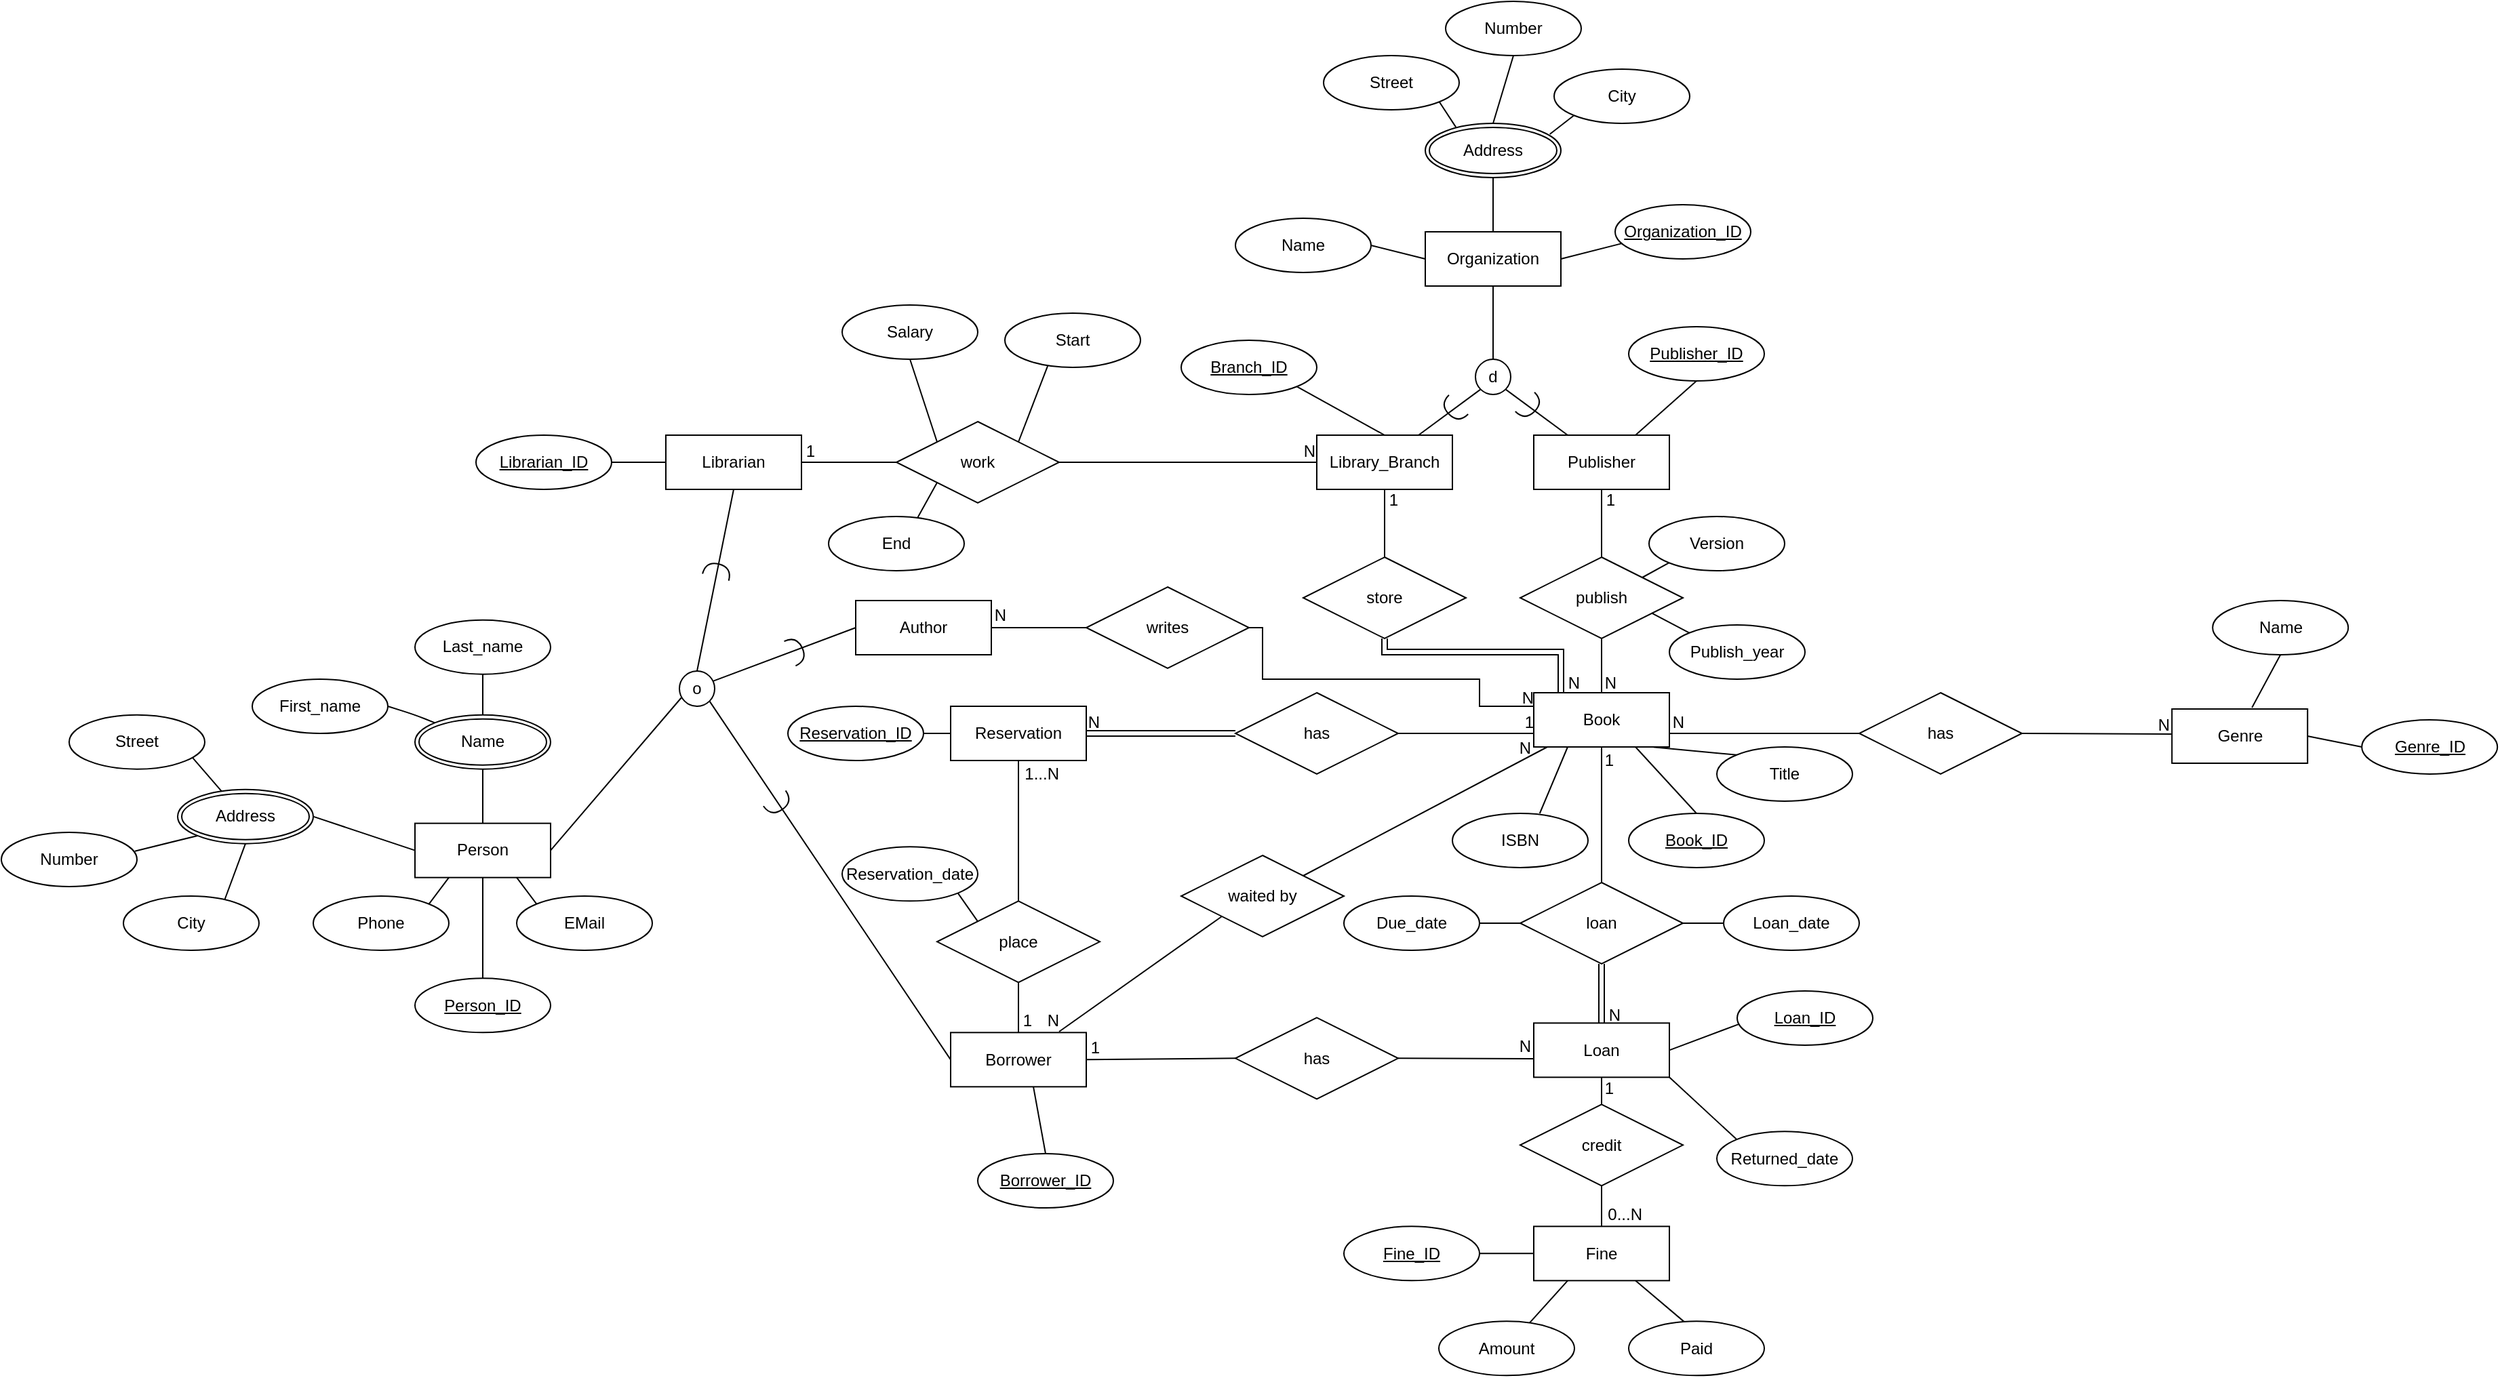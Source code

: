 <mxfile version="20.5.3" type="embed"><diagram id="R2lEEEUBdFMjLlhIrx00" name="Page-1"><mxGraphModel dx="1923" dy="1247" grid="1" gridSize="10" guides="1" tooltips="1" connect="1" arrows="1" fold="1" page="1" pageScale="1" pageWidth="850" pageHeight="1100" math="0" shadow="0" extFonts="Permanent Marker^https://fonts.googleapis.com/css?family=Permanent+Marker"><root><mxCell id="0"/><mxCell id="1" parent="0"/><mxCell id="bSjY6kH0Yjt8PTvNk5gp-2" value="Genre" style="whiteSpace=wrap;html=1;align=center;" parent="1" vertex="1"><mxGeometry x="710.6" y="402.0" width="100" height="40" as="geometry"/></mxCell><mxCell id="bSjY6kH0Yjt8PTvNk5gp-5" value="Librarian" style="whiteSpace=wrap;html=1;align=center;" parent="1" vertex="1"><mxGeometry x="-400" y="200" width="100" height="40" as="geometry"/></mxCell><mxCell id="76" style="edgeStyle=none;html=1;exitX=0.75;exitY=1;exitDx=0;exitDy=0;entryX=0.5;entryY=0;entryDx=0;entryDy=0;endArrow=none;endFill=0;" parent="1" source="bSjY6kH0Yjt8PTvNk5gp-6" target="bSjY6kH0Yjt8PTvNk5gp-175" edge="1"><mxGeometry relative="1" as="geometry"/></mxCell><mxCell id="bSjY6kH0Yjt8PTvNk5gp-6" value="Book" style="whiteSpace=wrap;html=1;align=center;" parent="1" vertex="1"><mxGeometry x="240" y="390" width="100" height="40" as="geometry"/></mxCell><mxCell id="bSjY6kH0Yjt8PTvNk5gp-7" value="Borrower" style="whiteSpace=wrap;html=1;align=center;" parent="1" vertex="1"><mxGeometry x="-190" y="640.67" width="100" height="40" as="geometry"/></mxCell><mxCell id="bSjY6kH0Yjt8PTvNk5gp-8" value="Library_Branch" style="whiteSpace=wrap;html=1;align=center;" parent="1" vertex="1"><mxGeometry x="80" y="200" width="100" height="40" as="geometry"/></mxCell><mxCell id="bSjY6kH0Yjt8PTvNk5gp-9" value="Loan" style="whiteSpace=wrap;html=1;align=center;" parent="1" vertex="1"><mxGeometry x="240" y="633.67" width="100" height="40" as="geometry"/></mxCell><mxCell id="bSjY6kH0Yjt8PTvNk5gp-10" value="Reservation" style="whiteSpace=wrap;html=1;align=center;" parent="1" vertex="1"><mxGeometry x="-190" y="400" width="100" height="40" as="geometry"/></mxCell><mxCell id="bSjY6kH0Yjt8PTvNk5gp-21" value="" style="edgeStyle=orthogonalEdgeStyle;rounded=0;orthogonalLoop=1;jettySize=auto;html=1;endArrow=none;endFill=0;" parent="1" source="bSjY6kH0Yjt8PTvNk5gp-11" target="bSjY6kH0Yjt8PTvNk5gp-20" edge="1"><mxGeometry relative="1" as="geometry"/></mxCell><mxCell id="bSjY6kH0Yjt8PTvNk5gp-22" style="rounded=0;orthogonalLoop=1;jettySize=auto;html=1;exitX=0.25;exitY=1;exitDx=0;exitDy=0;endArrow=none;endFill=0;" parent="1" source="bSjY6kH0Yjt8PTvNk5gp-11" target="bSjY6kH0Yjt8PTvNk5gp-18" edge="1"><mxGeometry relative="1" as="geometry"/></mxCell><mxCell id="bSjY6kH0Yjt8PTvNk5gp-23" style="edgeStyle=none;rounded=0;orthogonalLoop=1;jettySize=auto;html=1;exitX=0.75;exitY=1;exitDx=0;exitDy=0;entryX=0.411;entryY=0.013;entryDx=0;entryDy=0;entryPerimeter=0;endArrow=none;endFill=0;" parent="1" source="bSjY6kH0Yjt8PTvNk5gp-11" target="bSjY6kH0Yjt8PTvNk5gp-19" edge="1"><mxGeometry relative="1" as="geometry"/></mxCell><mxCell id="bSjY6kH0Yjt8PTvNk5gp-11" value="Fine" style="whiteSpace=wrap;html=1;align=center;" parent="1" vertex="1"><mxGeometry x="240" y="783.67" width="100" height="40" as="geometry"/></mxCell><mxCell id="bSjY6kH0Yjt8PTvNk5gp-13" value="" style="endArrow=none;html=1;rounded=0;exitX=0.5;exitY=1;exitDx=0;exitDy=0;entryX=0.5;entryY=0;entryDx=0;entryDy=0;" parent="1" source="bSjY6kH0Yjt8PTvNk5gp-9" target="bSjY6kH0Yjt8PTvNk5gp-11" edge="1"><mxGeometry relative="1" as="geometry"><mxPoint x="340" y="693.67" as="sourcePoint"/><mxPoint x="500" y="693.67" as="targetPoint"/></mxGeometry></mxCell><mxCell id="bSjY6kH0Yjt8PTvNk5gp-15" value="0...N" style="resizable=0;html=1;align=right;verticalAlign=bottom;" parent="bSjY6kH0Yjt8PTvNk5gp-13" connectable="0" vertex="1"><mxGeometry x="1" relative="1" as="geometry"><mxPoint x="30" as="offset"/></mxGeometry></mxCell><mxCell id="bSjY6kH0Yjt8PTvNk5gp-16" value="credit" style="shape=rhombus;perimeter=rhombusPerimeter;whiteSpace=wrap;html=1;align=center;" parent="1" vertex="1"><mxGeometry x="230" y="693.67" width="120" height="60" as="geometry"/></mxCell><mxCell id="bSjY6kH0Yjt8PTvNk5gp-18" value="Amount" style="ellipse;whiteSpace=wrap;html=1;align=center;" parent="1" vertex="1"><mxGeometry x="170" y="853.67" width="100" height="40" as="geometry"/></mxCell><mxCell id="bSjY6kH0Yjt8PTvNk5gp-19" value="Paid" style="ellipse;whiteSpace=wrap;html=1;align=center;" parent="1" vertex="1"><mxGeometry x="310" y="853.67" width="100" height="40" as="geometry"/></mxCell><mxCell id="bSjY6kH0Yjt8PTvNk5gp-20" value="Fine_ID" style="ellipse;whiteSpace=wrap;html=1;align=center;fontStyle=4" parent="1" vertex="1"><mxGeometry x="100" y="783.67" width="100" height="40" as="geometry"/></mxCell><mxCell id="bSjY6kH0Yjt8PTvNk5gp-36" value="1" style="resizable=0;html=1;align=right;verticalAlign=bottom;" parent="1" connectable="0" vertex="1"><mxGeometry x="299.999" y="690.674" as="geometry"/></mxCell><mxCell id="bSjY6kH0Yjt8PTvNk5gp-37" value="1" style="resizable=0;html=1;align=right;verticalAlign=bottom;" parent="1" connectable="0" vertex="1"><mxGeometry x="299.999" y="448.004" as="geometry"/></mxCell><mxCell id="bSjY6kH0Yjt8PTvNk5gp-54" style="edgeStyle=none;rounded=0;orthogonalLoop=1;jettySize=auto;html=1;exitX=0.017;exitY=0.608;exitDx=0;exitDy=0;entryX=1;entryY=0.5;entryDx=0;entryDy=0;endArrow=none;endFill=0;exitPerimeter=0;" parent="1" source="bSjY6kH0Yjt8PTvNk5gp-38" target="bSjY6kH0Yjt8PTvNk5gp-9" edge="1"><mxGeometry relative="1" as="geometry"/></mxCell><mxCell id="bSjY6kH0Yjt8PTvNk5gp-38" value="Loan_ID" style="ellipse;whiteSpace=wrap;html=1;align=center;fontStyle=4" parent="1" vertex="1"><mxGeometry x="390" y="610" width="100" height="40" as="geometry"/></mxCell><mxCell id="11" value="" style="edgeStyle=none;html=1;endArrow=none;endFill=0;" parent="1" source="bSjY6kH0Yjt8PTvNk5gp-43" target="Q7LSnnGv4zC_KHV4gUv7-25" edge="1"><mxGeometry relative="1" as="geometry"/></mxCell><mxCell id="bSjY6kH0Yjt8PTvNk5gp-43" value="Loan_date" style="ellipse;whiteSpace=wrap;html=1;align=center;" parent="1" vertex="1"><mxGeometry x="380" y="540" width="100" height="40" as="geometry"/></mxCell><mxCell id="10" value="" style="edgeStyle=none;html=1;endArrow=none;endFill=0;" parent="1" source="bSjY6kH0Yjt8PTvNk5gp-44" target="Q7LSnnGv4zC_KHV4gUv7-25" edge="1"><mxGeometry relative="1" as="geometry"/></mxCell><mxCell id="bSjY6kH0Yjt8PTvNk5gp-44" value="Due_date" style="ellipse;whiteSpace=wrap;html=1;align=center;" parent="1" vertex="1"><mxGeometry x="100" y="540" width="100" height="40" as="geometry"/></mxCell><mxCell id="bSjY6kH0Yjt8PTvNk5gp-48" style="edgeStyle=none;rounded=0;orthogonalLoop=1;jettySize=auto;html=1;exitX=0;exitY=0;exitDx=0;exitDy=0;entryX=1;entryY=1;entryDx=0;entryDy=0;endArrow=none;endFill=0;" parent="1" source="bSjY6kH0Yjt8PTvNk5gp-47" target="bSjY6kH0Yjt8PTvNk5gp-9" edge="1"><mxGeometry relative="1" as="geometry"/></mxCell><mxCell id="bSjY6kH0Yjt8PTvNk5gp-47" value="Returned_date" style="ellipse;whiteSpace=wrap;html=1;align=center;" parent="1" vertex="1"><mxGeometry x="375" y="713.67" width="100" height="40" as="geometry"/></mxCell><mxCell id="bSjY6kH0Yjt8PTvNk5gp-53" value="has" style="shape=rhombus;perimeter=rhombusPerimeter;whiteSpace=wrap;html=1;align=center;" parent="1" vertex="1"><mxGeometry x="20" y="629.67" width="120" height="60" as="geometry"/></mxCell><mxCell id="bSjY6kH0Yjt8PTvNk5gp-59" style="edgeStyle=none;rounded=0;orthogonalLoop=1;jettySize=auto;html=1;exitX=0.5;exitY=0;exitDx=0;exitDy=0;entryX=0.61;entryY=0.998;entryDx=0;entryDy=0;endArrow=none;endFill=0;entryPerimeter=0;" parent="1" source="bSjY6kH0Yjt8PTvNk5gp-58" target="bSjY6kH0Yjt8PTvNk5gp-7" edge="1"><mxGeometry relative="1" as="geometry"/></mxCell><mxCell id="bSjY6kH0Yjt8PTvNk5gp-58" value="Borrower_ID" style="ellipse;whiteSpace=wrap;html=1;align=center;fontStyle=4" parent="1" vertex="1"><mxGeometry x="-170" y="730" width="100" height="40" as="geometry"/></mxCell><mxCell id="bSjY6kH0Yjt8PTvNk5gp-86" style="edgeStyle=none;rounded=0;orthogonalLoop=1;jettySize=auto;html=1;exitX=0;exitY=0.5;exitDx=0;exitDy=0;entryX=1;entryY=0.5;entryDx=0;entryDy=0;endArrow=none;endFill=0;" parent="1" source="bSjY6kH0Yjt8PTvNk5gp-83" target="bSjY6kH0Yjt8PTvNk5gp-2" edge="1"><mxGeometry relative="1" as="geometry"/></mxCell><mxCell id="bSjY6kH0Yjt8PTvNk5gp-83" value="Genre_ID" style="ellipse;whiteSpace=wrap;html=1;align=center;fontStyle=4" parent="1" vertex="1"><mxGeometry x="850.6" y="410.0" width="100" height="40" as="geometry"/></mxCell><mxCell id="bSjY6kH0Yjt8PTvNk5gp-85" style="rounded=0;orthogonalLoop=1;jettySize=auto;html=1;exitX=0.5;exitY=1;exitDx=0;exitDy=0;entryX=0.59;entryY=-0.025;entryDx=0;entryDy=0;endArrow=none;endFill=0;entryPerimeter=0;" parent="1" source="bSjY6kH0Yjt8PTvNk5gp-84" target="bSjY6kH0Yjt8PTvNk5gp-2" edge="1"><mxGeometry relative="1" as="geometry"/></mxCell><mxCell id="bSjY6kH0Yjt8PTvNk5gp-84" value="Name" style="ellipse;whiteSpace=wrap;html=1;align=center;" parent="1" vertex="1"><mxGeometry x="740.6" y="322.0" width="100" height="40" as="geometry"/></mxCell><mxCell id="bSjY6kH0Yjt8PTvNk5gp-101" value="has" style="shape=rhombus;perimeter=rhombusPerimeter;whiteSpace=wrap;html=1;align=center;" parent="1" vertex="1"><mxGeometry x="20" y="390" width="120" height="60" as="geometry"/></mxCell><mxCell id="bSjY6kH0Yjt8PTvNk5gp-107" value="" style="endArrow=none;html=1;rounded=0;exitX=1;exitY=0.5;exitDx=0;exitDy=0;entryX=0;entryY=0.75;entryDx=0;entryDy=0;" parent="1" source="bSjY6kH0Yjt8PTvNk5gp-101" target="bSjY6kH0Yjt8PTvNk5gp-6" edge="1"><mxGeometry relative="1" as="geometry"><mxPoint x="150" y="430" as="sourcePoint"/><mxPoint x="310" y="430" as="targetPoint"/></mxGeometry></mxCell><mxCell id="bSjY6kH0Yjt8PTvNk5gp-108" value="1" style="resizable=0;html=1;align=right;verticalAlign=bottom;" parent="bSjY6kH0Yjt8PTvNk5gp-107" connectable="0" vertex="1"><mxGeometry x="1" relative="1" as="geometry"/></mxCell><mxCell id="bSjY6kH0Yjt8PTvNk5gp-110" value="place" style="shape=rhombus;perimeter=rhombusPerimeter;whiteSpace=wrap;html=1;align=center;" parent="1" vertex="1"><mxGeometry x="-200" y="543.67" width="120" height="60" as="geometry"/></mxCell><mxCell id="bSjY6kH0Yjt8PTvNk5gp-112" value="" style="endArrow=none;html=1;rounded=0;exitX=0.5;exitY=1;exitDx=0;exitDy=0;entryX=0.5;entryY=0;entryDx=0;entryDy=0;" parent="1" source="bSjY6kH0Yjt8PTvNk5gp-110" target="bSjY6kH0Yjt8PTvNk5gp-7" edge="1"><mxGeometry relative="1" as="geometry"><mxPoint x="-50" y="593.67" as="sourcePoint"/><mxPoint x="110" y="593.67" as="targetPoint"/></mxGeometry></mxCell><mxCell id="bSjY6kH0Yjt8PTvNk5gp-113" value="1" style="resizable=0;html=1;align=right;verticalAlign=bottom;" parent="bSjY6kH0Yjt8PTvNk5gp-112" connectable="0" vertex="1"><mxGeometry x="1" relative="1" as="geometry"><mxPoint x="10" as="offset"/></mxGeometry></mxCell><mxCell id="bSjY6kH0Yjt8PTvNk5gp-114" value="" style="endArrow=none;html=1;rounded=0;entryX=0.5;entryY=1;entryDx=0;entryDy=0;exitX=0.5;exitY=0;exitDx=0;exitDy=0;" parent="1" source="bSjY6kH0Yjt8PTvNk5gp-110" target="bSjY6kH0Yjt8PTvNk5gp-10" edge="1"><mxGeometry relative="1" as="geometry"><mxPoint x="-290" y="460" as="sourcePoint"/><mxPoint x="-130" y="460" as="targetPoint"/></mxGeometry></mxCell><mxCell id="bSjY6kH0Yjt8PTvNk5gp-115" value="1...N" style="resizable=0;html=1;align=right;verticalAlign=bottom;" parent="bSjY6kH0Yjt8PTvNk5gp-114" connectable="0" vertex="1"><mxGeometry x="1" relative="1" as="geometry"><mxPoint x="30" y="18" as="offset"/></mxGeometry></mxCell><mxCell id="65" style="edgeStyle=none;html=1;exitX=1;exitY=1;exitDx=0;exitDy=0;entryX=0;entryY=0;entryDx=0;entryDy=0;endArrow=none;endFill=0;" parent="1" source="bSjY6kH0Yjt8PTvNk5gp-120" target="bSjY6kH0Yjt8PTvNk5gp-110" edge="1"><mxGeometry relative="1" as="geometry"/></mxCell><mxCell id="bSjY6kH0Yjt8PTvNk5gp-120" value="Reservation_date" style="ellipse;whiteSpace=wrap;html=1;align=center;" parent="1" vertex="1"><mxGeometry x="-270" y="503.67" width="100" height="40" as="geometry"/></mxCell><mxCell id="14" value="" style="edgeStyle=none;html=1;endArrow=none;endFill=0;" parent="1" source="bSjY6kH0Yjt8PTvNk5gp-122" target="bSjY6kH0Yjt8PTvNk5gp-10" edge="1"><mxGeometry relative="1" as="geometry"/></mxCell><mxCell id="bSjY6kH0Yjt8PTvNk5gp-122" value="Reservation_ID" style="ellipse;whiteSpace=wrap;html=1;align=center;fontStyle=4" parent="1" vertex="1"><mxGeometry x="-310" y="400" width="100" height="40" as="geometry"/></mxCell><mxCell id="bSjY6kH0Yjt8PTvNk5gp-127" value="Publisher" style="whiteSpace=wrap;html=1;align=center;" parent="1" vertex="1"><mxGeometry x="240" y="200" width="100" height="40" as="geometry"/></mxCell><mxCell id="bSjY6kH0Yjt8PTvNk5gp-128" value="publish" style="shape=rhombus;perimeter=rhombusPerimeter;whiteSpace=wrap;html=1;align=center;" parent="1" vertex="1"><mxGeometry x="230" y="290" width="120" height="60" as="geometry"/></mxCell><mxCell id="bSjY6kH0Yjt8PTvNk5gp-129" value="" style="endArrow=none;html=1;rounded=0;entryX=0.5;entryY=0;entryDx=0;entryDy=0;exitX=0.5;exitY=1;exitDx=0;exitDy=0;" parent="1" source="bSjY6kH0Yjt8PTvNk5gp-128" target="bSjY6kH0Yjt8PTvNk5gp-6" edge="1"><mxGeometry relative="1" as="geometry"><mxPoint x="180" y="370" as="sourcePoint"/><mxPoint x="340" y="370" as="targetPoint"/></mxGeometry></mxCell><mxCell id="bSjY6kH0Yjt8PTvNk5gp-130" value="N" style="resizable=0;html=1;align=right;verticalAlign=bottom;" parent="bSjY6kH0Yjt8PTvNk5gp-129" connectable="0" vertex="1"><mxGeometry x="1" relative="1" as="geometry"><mxPoint x="11" y="1" as="offset"/></mxGeometry></mxCell><mxCell id="bSjY6kH0Yjt8PTvNk5gp-131" value="" style="endArrow=none;html=1;rounded=0;entryX=0.5;entryY=1;entryDx=0;entryDy=0;exitX=0.5;exitY=0;exitDx=0;exitDy=0;" parent="1" source="bSjY6kH0Yjt8PTvNk5gp-128" target="bSjY6kH0Yjt8PTvNk5gp-127" edge="1"><mxGeometry relative="1" as="geometry"><mxPoint x="300" y="280" as="sourcePoint"/><mxPoint x="290" y="260" as="targetPoint"/></mxGeometry></mxCell><mxCell id="bSjY6kH0Yjt8PTvNk5gp-132" value="1" style="resizable=0;html=1;align=right;verticalAlign=top;" parent="bSjY6kH0Yjt8PTvNk5gp-131" connectable="0" vertex="1"><mxGeometry x="1" relative="1" as="geometry"><mxPoint x="10" y="-6" as="offset"/></mxGeometry></mxCell><mxCell id="bSjY6kH0Yjt8PTvNk5gp-134" style="edgeStyle=none;rounded=0;orthogonalLoop=1;jettySize=auto;html=1;exitX=0.5;exitY=1;exitDx=0;exitDy=0;entryX=0.75;entryY=0;entryDx=0;entryDy=0;endArrow=none;endFill=0;" parent="1" source="bSjY6kH0Yjt8PTvNk5gp-133" target="bSjY6kH0Yjt8PTvNk5gp-127" edge="1"><mxGeometry relative="1" as="geometry"/></mxCell><mxCell id="bSjY6kH0Yjt8PTvNk5gp-133" value="Publisher_ID" style="ellipse;whiteSpace=wrap;html=1;align=center;fontStyle=4" parent="1" vertex="1"><mxGeometry x="310" y="120" width="100" height="40" as="geometry"/></mxCell><mxCell id="bSjY6kH0Yjt8PTvNk5gp-142" value="store" style="shape=rhombus;perimeter=rhombusPerimeter;whiteSpace=wrap;html=1;align=center;" parent="1" vertex="1"><mxGeometry x="70" y="290" width="120" height="60" as="geometry"/></mxCell><mxCell id="bSjY6kH0Yjt8PTvNk5gp-150" style="edgeStyle=none;rounded=0;orthogonalLoop=1;jettySize=auto;html=1;exitX=1;exitY=1;exitDx=0;exitDy=0;entryX=0.5;entryY=0;entryDx=0;entryDy=0;endArrow=none;endFill=0;" parent="1" source="bSjY6kH0Yjt8PTvNk5gp-149" target="bSjY6kH0Yjt8PTvNk5gp-8" edge="1"><mxGeometry relative="1" as="geometry"/></mxCell><mxCell id="bSjY6kH0Yjt8PTvNk5gp-149" value="Branch_ID" style="ellipse;whiteSpace=wrap;html=1;align=center;fontStyle=4" parent="1" vertex="1"><mxGeometry x="-20" y="130" width="100" height="40" as="geometry"/></mxCell><mxCell id="55" style="edgeStyle=none;html=1;exitX=1;exitY=0.5;exitDx=0;exitDy=0;entryX=0;entryY=0.5;entryDx=0;entryDy=0;endArrow=none;endFill=0;" parent="1" source="bSjY6kH0Yjt8PTvNk5gp-151" target="54" edge="1"><mxGeometry relative="1" as="geometry"/></mxCell><mxCell id="bSjY6kH0Yjt8PTvNk5gp-151" value="Name" style="ellipse;whiteSpace=wrap;html=1;align=center;" parent="1" vertex="1"><mxGeometry x="20" y="40" width="100" height="40" as="geometry"/></mxCell><mxCell id="67" style="edgeStyle=none;html=1;exitX=1;exitY=0;exitDx=0;exitDy=0;entryX=0.318;entryY=0.958;entryDx=0;entryDy=0;entryPerimeter=0;endArrow=none;endFill=0;" parent="1" source="bSjY6kH0Yjt8PTvNk5gp-155" target="66" edge="1"><mxGeometry relative="1" as="geometry"/></mxCell><mxCell id="bSjY6kH0Yjt8PTvNk5gp-155" value="work" style="shape=rhombus;perimeter=rhombusPerimeter;whiteSpace=wrap;html=1;align=center;" parent="1" vertex="1"><mxGeometry x="-230" y="190" width="120" height="60" as="geometry"/></mxCell><mxCell id="31" style="edgeStyle=none;html=1;exitX=1;exitY=0.5;exitDx=0;exitDy=0;entryX=0;entryY=0.5;entryDx=0;entryDy=0;endArrow=none;endFill=0;" parent="1" source="bSjY6kH0Yjt8PTvNk5gp-163" target="bSjY6kH0Yjt8PTvNk5gp-5" edge="1"><mxGeometry relative="1" as="geometry"/></mxCell><mxCell id="bSjY6kH0Yjt8PTvNk5gp-163" value="Librarian_ID" style="ellipse;whiteSpace=wrap;html=1;align=center;fontStyle=4" parent="1" vertex="1"><mxGeometry x="-540" y="200" width="100" height="40" as="geometry"/></mxCell><mxCell id="44" style="edgeStyle=none;html=1;exitX=1;exitY=0.5;exitDx=0;exitDy=0;endArrow=none;endFill=0;entryX=0;entryY=0;entryDx=0;entryDy=0;" parent="1" source="bSjY6kH0Yjt8PTvNk5gp-165" target="41" edge="1"><mxGeometry relative="1" as="geometry"><Array as="points"><mxPoint x="-585" y="406.33"/></Array></mxGeometry></mxCell><mxCell id="bSjY6kH0Yjt8PTvNk5gp-165" value="First_name" style="ellipse;whiteSpace=wrap;html=1;align=center;" parent="1" vertex="1"><mxGeometry x="-705" y="380.0" width="100" height="40" as="geometry"/></mxCell><mxCell id="43" style="edgeStyle=none;html=1;exitX=0.5;exitY=1;exitDx=0;exitDy=0;entryX=0.5;entryY=0;entryDx=0;entryDy=0;endArrow=none;endFill=0;" parent="1" source="bSjY6kH0Yjt8PTvNk5gp-167" target="41" edge="1"><mxGeometry relative="1" as="geometry"/></mxCell><mxCell id="bSjY6kH0Yjt8PTvNk5gp-167" value="Last_name" style="ellipse;whiteSpace=wrap;html=1;align=center;" parent="1" vertex="1"><mxGeometry x="-585" y="336.33" width="100" height="40" as="geometry"/></mxCell><mxCell id="39" style="edgeStyle=none;html=1;exitX=0;exitY=0;exitDx=0;exitDy=0;entryX=0.75;entryY=1;entryDx=0;entryDy=0;endArrow=none;endFill=0;" parent="1" source="bSjY6kH0Yjt8PTvNk5gp-169" target="36" edge="1"><mxGeometry relative="1" as="geometry"/></mxCell><mxCell id="bSjY6kH0Yjt8PTvNk5gp-169" value="EMail" style="ellipse;whiteSpace=wrap;html=1;align=center;" parent="1" vertex="1"><mxGeometry x="-510" y="540" width="100" height="40" as="geometry"/></mxCell><mxCell id="38" style="edgeStyle=none;html=1;exitX=1;exitY=0;exitDx=0;exitDy=0;entryX=0.25;entryY=1;entryDx=0;entryDy=0;endArrow=none;endFill=0;" parent="1" source="bSjY6kH0Yjt8PTvNk5gp-171" target="36" edge="1"><mxGeometry relative="1" as="geometry"/></mxCell><mxCell id="bSjY6kH0Yjt8PTvNk5gp-171" value="Phone" style="ellipse;whiteSpace=wrap;html=1;align=center;" parent="1" vertex="1"><mxGeometry x="-660" y="540.0" width="100" height="40" as="geometry"/></mxCell><mxCell id="bSjY6kH0Yjt8PTvNk5gp-175" value="Book_ID" style="ellipse;whiteSpace=wrap;html=1;align=center;fontStyle=4" parent="1" vertex="1"><mxGeometry x="310" y="479.0" width="100" height="40" as="geometry"/></mxCell><mxCell id="bSjY6kH0Yjt8PTvNk5gp-180" style="edgeStyle=none;rounded=0;orthogonalLoop=1;jettySize=auto;html=1;exitX=0;exitY=0;exitDx=0;exitDy=0;entryX=0.884;entryY=1.003;entryDx=0;entryDy=0;endArrow=none;endFill=0;entryPerimeter=0;" parent="1" source="bSjY6kH0Yjt8PTvNk5gp-179" target="bSjY6kH0Yjt8PTvNk5gp-6" edge="1"><mxGeometry relative="1" as="geometry"/></mxCell><mxCell id="bSjY6kH0Yjt8PTvNk5gp-179" value="Title" style="ellipse;whiteSpace=wrap;html=1;align=center;" parent="1" vertex="1"><mxGeometry x="375" y="430.0" width="100" height="40" as="geometry"/></mxCell><mxCell id="bSjY6kH0Yjt8PTvNk5gp-188" style="edgeStyle=none;rounded=0;orthogonalLoop=1;jettySize=auto;html=1;exitX=0;exitY=0;exitDx=0;exitDy=0;entryX=0.807;entryY=0.686;entryDx=0;entryDy=0;endArrow=none;endFill=0;entryPerimeter=0;" parent="1" source="bSjY6kH0Yjt8PTvNk5gp-187" target="bSjY6kH0Yjt8PTvNk5gp-128" edge="1"><mxGeometry relative="1" as="geometry"/></mxCell><mxCell id="bSjY6kH0Yjt8PTvNk5gp-187" value="Publish_year" style="ellipse;whiteSpace=wrap;html=1;align=center;" parent="1" vertex="1"><mxGeometry x="340" y="340.0" width="100" height="40" as="geometry"/></mxCell><mxCell id="78" style="edgeStyle=none;html=1;exitX=0.644;exitY=0;exitDx=0;exitDy=0;entryX=0.25;entryY=1;entryDx=0;entryDy=0;endArrow=none;endFill=0;exitPerimeter=0;" parent="1" source="bSjY6kH0Yjt8PTvNk5gp-189" target="bSjY6kH0Yjt8PTvNk5gp-6" edge="1"><mxGeometry relative="1" as="geometry"/></mxCell><mxCell id="bSjY6kH0Yjt8PTvNk5gp-189" value="ISBN" style="ellipse;whiteSpace=wrap;html=1;align=center;" parent="1" vertex="1"><mxGeometry x="180" y="479.0" width="100" height="40" as="geometry"/></mxCell><mxCell id="56" value="" style="edgeStyle=none;html=1;endArrow=none;endFill=0;" parent="1" source="Q7LSnnGv4zC_KHV4gUv7-2" target="54" edge="1"><mxGeometry relative="1" as="geometry"/></mxCell><mxCell id="Q7LSnnGv4zC_KHV4gUv7-2" value="Address" style="ellipse;shape=doubleEllipse;margin=3;whiteSpace=wrap;html=1;align=center;" parent="1" vertex="1"><mxGeometry x="160" y="-30" width="100" height="40" as="geometry"/></mxCell><mxCell id="37" style="edgeStyle=none;html=1;exitX=1;exitY=0.5;exitDx=0;exitDy=0;entryX=0;entryY=0.5;entryDx=0;entryDy=0;endArrow=none;endFill=0;" parent="1" source="Q7LSnnGv4zC_KHV4gUv7-3" target="36" edge="1"><mxGeometry relative="1" as="geometry"/></mxCell><mxCell id="Q7LSnnGv4zC_KHV4gUv7-3" value="Address" style="ellipse;shape=doubleEllipse;margin=3;whiteSpace=wrap;html=1;align=center;" parent="1" vertex="1"><mxGeometry x="-760" y="461.33" width="100" height="40" as="geometry"/></mxCell><mxCell id="33" style="edgeStyle=none;html=1;exitX=0.909;exitY=0.787;exitDx=0;exitDy=0;endArrow=none;endFill=0;entryX=0.323;entryY=0.031;entryDx=0;entryDy=0;entryPerimeter=0;exitPerimeter=0;" parent="1" source="Q7LSnnGv4zC_KHV4gUv7-6" target="Q7LSnnGv4zC_KHV4gUv7-3" edge="1"><mxGeometry relative="1" as="geometry"/></mxCell><mxCell id="Q7LSnnGv4zC_KHV4gUv7-6" value="Street" style="ellipse;whiteSpace=wrap;html=1;align=center;" parent="1" vertex="1"><mxGeometry x="-840" y="406.33" width="100" height="40" as="geometry"/></mxCell><mxCell id="34" style="edgeStyle=none;html=1;exitX=0.985;exitY=0.346;exitDx=0;exitDy=0;endArrow=none;endFill=0;entryX=0;entryY=1;entryDx=0;entryDy=0;exitPerimeter=0;" parent="1" source="Q7LSnnGv4zC_KHV4gUv7-8" target="Q7LSnnGv4zC_KHV4gUv7-3" edge="1"><mxGeometry relative="1" as="geometry"/></mxCell><mxCell id="Q7LSnnGv4zC_KHV4gUv7-8" value="Number" style="ellipse;whiteSpace=wrap;html=1;align=center;" parent="1" vertex="1"><mxGeometry x="-890" y="493.0" width="100" height="40" as="geometry"/></mxCell><mxCell id="35" style="edgeStyle=none;html=1;exitX=0.742;exitY=0.1;exitDx=0;exitDy=0;entryX=0.5;entryY=1;entryDx=0;entryDy=0;endArrow=none;endFill=0;exitPerimeter=0;" parent="1" source="Q7LSnnGv4zC_KHV4gUv7-11" target="Q7LSnnGv4zC_KHV4gUv7-3" edge="1"><mxGeometry relative="1" as="geometry"/></mxCell><mxCell id="Q7LSnnGv4zC_KHV4gUv7-11" value="City" style="ellipse;whiteSpace=wrap;html=1;align=center;" parent="1" vertex="1"><mxGeometry x="-800" y="540.0" width="100" height="40" as="geometry"/></mxCell><mxCell id="Q7LSnnGv4zC_KHV4gUv7-16" style="edgeStyle=none;rounded=0;orthogonalLoop=1;jettySize=auto;html=1;exitX=1;exitY=1;exitDx=0;exitDy=0;entryX=0.226;entryY=0.07;entryDx=0;entryDy=0;entryPerimeter=0;endArrow=none;endFill=0;" parent="1" source="Q7LSnnGv4zC_KHV4gUv7-13" target="Q7LSnnGv4zC_KHV4gUv7-2" edge="1"><mxGeometry relative="1" as="geometry"/></mxCell><mxCell id="Q7LSnnGv4zC_KHV4gUv7-13" value="Street" style="ellipse;whiteSpace=wrap;html=1;align=center;" parent="1" vertex="1"><mxGeometry x="85" y="-80" width="100" height="40" as="geometry"/></mxCell><mxCell id="Q7LSnnGv4zC_KHV4gUv7-17" style="edgeStyle=none;rounded=0;orthogonalLoop=1;jettySize=auto;html=1;exitX=0.5;exitY=1;exitDx=0;exitDy=0;entryX=0.5;entryY=0;entryDx=0;entryDy=0;endArrow=none;endFill=0;" parent="1" source="Q7LSnnGv4zC_KHV4gUv7-14" target="Q7LSnnGv4zC_KHV4gUv7-2" edge="1"><mxGeometry relative="1" as="geometry"/></mxCell><mxCell id="Q7LSnnGv4zC_KHV4gUv7-14" value="Number" style="ellipse;whiteSpace=wrap;html=1;align=center;" parent="1" vertex="1"><mxGeometry x="175" y="-120" width="100" height="40" as="geometry"/></mxCell><mxCell id="Q7LSnnGv4zC_KHV4gUv7-18" style="edgeStyle=none;rounded=0;orthogonalLoop=1;jettySize=auto;html=1;exitX=0;exitY=1;exitDx=0;exitDy=0;entryX=0.918;entryY=0.2;entryDx=0;entryDy=0;entryPerimeter=0;endArrow=none;endFill=0;" parent="1" source="Q7LSnnGv4zC_KHV4gUv7-15" target="Q7LSnnGv4zC_KHV4gUv7-2" edge="1"><mxGeometry relative="1" as="geometry"/></mxCell><mxCell id="Q7LSnnGv4zC_KHV4gUv7-15" value="City" style="ellipse;whiteSpace=wrap;html=1;align=center;" parent="1" vertex="1"><mxGeometry x="255" y="-70" width="100" height="40" as="geometry"/></mxCell><mxCell id="Q7LSnnGv4zC_KHV4gUv7-23" style="edgeStyle=none;rounded=0;orthogonalLoop=1;jettySize=auto;html=1;exitX=1;exitY=0.5;exitDx=0;exitDy=0;entryX=0;entryY=0.5;entryDx=0;entryDy=0;endArrow=none;endFill=0;" parent="1" edge="1"><mxGeometry relative="1" as="geometry"><mxPoint x="-430" y="649.67" as="sourcePoint"/></mxGeometry></mxCell><mxCell id="Q7LSnnGv4zC_KHV4gUv7-24" style="edgeStyle=none;rounded=0;orthogonalLoop=1;jettySize=auto;html=1;exitX=1;exitY=1;exitDx=0;exitDy=0;endArrow=none;endFill=0;" parent="1" edge="1"><mxGeometry relative="1" as="geometry"><mxPoint x="-394.645" y="604.142" as="sourcePoint"/></mxGeometry></mxCell><mxCell id="Q7LSnnGv4zC_KHV4gUv7-22" style="edgeStyle=none;rounded=0;orthogonalLoop=1;jettySize=auto;html=1;exitX=1;exitY=0;exitDx=0;exitDy=0;entryX=0;entryY=1;entryDx=0;entryDy=0;endArrow=none;endFill=0;" parent="1" edge="1"><mxGeometry relative="1" as="geometry"><mxPoint x="-414.645" y="695.528" as="sourcePoint"/></mxGeometry></mxCell><mxCell id="Q7LSnnGv4zC_KHV4gUv7-25" value="loan" style="shape=rhombus;perimeter=rhombusPerimeter;whiteSpace=wrap;html=1;align=center;" parent="1" vertex="1"><mxGeometry x="230" y="530" width="120" height="60" as="geometry"/></mxCell><mxCell id="Q7LSnnGv4zC_KHV4gUv7-26" value="" style="endArrow=none;html=1;rounded=0;exitX=0.5;exitY=1;exitDx=0;exitDy=0;entryX=0.5;entryY=0;entryDx=0;entryDy=0;" parent="1" source="bSjY6kH0Yjt8PTvNk5gp-6" target="Q7LSnnGv4zC_KHV4gUv7-25" edge="1"><mxGeometry relative="1" as="geometry"><mxPoint x="290" y="430" as="sourcePoint"/><mxPoint x="290" y="633.67" as="targetPoint"/></mxGeometry></mxCell><mxCell id="2" value="" style="shape=link;html=1;rounded=0;entryX=0;entryY=0.5;entryDx=0;entryDy=0;exitX=1;exitY=0.5;exitDx=0;exitDy=0;" parent="1" source="bSjY6kH0Yjt8PTvNk5gp-10" target="bSjY6kH0Yjt8PTvNk5gp-101" edge="1"><mxGeometry relative="1" as="geometry"><mxPoint x="-60" y="480" as="sourcePoint"/><mxPoint x="100" y="480" as="targetPoint"/></mxGeometry></mxCell><mxCell id="3" value="N" style="resizable=0;html=1;align=right;verticalAlign=bottom;" parent="2" connectable="0" vertex="1"><mxGeometry x="1" relative="1" as="geometry"><mxPoint x="-100" as="offset"/></mxGeometry></mxCell><mxCell id="4" value="" style="shape=link;html=1;rounded=0;entryX=0.5;entryY=1;entryDx=0;entryDy=0;exitX=0.5;exitY=0;exitDx=0;exitDy=0;" parent="1" source="bSjY6kH0Yjt8PTvNk5gp-9" target="Q7LSnnGv4zC_KHV4gUv7-25" edge="1"><mxGeometry relative="1" as="geometry"><mxPoint x="140" y="603.67" as="sourcePoint"/><mxPoint x="250" y="603.67" as="targetPoint"/></mxGeometry></mxCell><mxCell id="5" value="N" style="resizable=0;html=1;align=right;verticalAlign=bottom;" parent="4" connectable="0" vertex="1"><mxGeometry x="1" relative="1" as="geometry"><mxPoint x="14" y="46" as="offset"/></mxGeometry></mxCell><mxCell id="6" value="" style="shape=link;html=1;rounded=0;entryX=0.5;entryY=1;entryDx=0;entryDy=0;edgeStyle=orthogonalEdgeStyle;" parent="1" target="bSjY6kH0Yjt8PTvNk5gp-142" edge="1"><mxGeometry relative="1" as="geometry"><mxPoint x="260" y="390" as="sourcePoint"/><mxPoint x="150" y="400" as="targetPoint"/><Array as="points"><mxPoint x="260" y="389"/><mxPoint x="260" y="360"/><mxPoint x="130" y="360"/></Array></mxGeometry></mxCell><mxCell id="7" value="N" style="resizable=0;html=1;align=right;verticalAlign=bottom;" parent="6" connectable="0" vertex="1"><mxGeometry x="1" relative="1" as="geometry"><mxPoint x="144" y="41" as="offset"/></mxGeometry></mxCell><mxCell id="9" style="edgeStyle=none;html=1;exitX=0;exitY=1;exitDx=0;exitDy=0;entryX=1;entryY=0;entryDx=0;entryDy=0;endArrow=none;endFill=0;" parent="1" source="8" target="bSjY6kH0Yjt8PTvNk5gp-128" edge="1"><mxGeometry relative="1" as="geometry"/></mxCell><mxCell id="8" value="Version" style="ellipse;whiteSpace=wrap;html=1;align=center;" parent="1" vertex="1"><mxGeometry x="325" y="260.0" width="100" height="40" as="geometry"/></mxCell><mxCell id="16" value="has" style="shape=rhombus;perimeter=rhombusPerimeter;whiteSpace=wrap;html=1;align=center;" parent="1" vertex="1"><mxGeometry x="480" y="390" width="120" height="60" as="geometry"/></mxCell><mxCell id="17" value="" style="endArrow=none;html=1;rounded=0;exitX=0;exitY=0.5;exitDx=0;exitDy=0;entryX=1;entryY=0.75;entryDx=0;entryDy=0;" parent="1" source="16" target="bSjY6kH0Yjt8PTvNk5gp-6" edge="1"><mxGeometry relative="1" as="geometry"><mxPoint x="440" y="419" as="sourcePoint"/><mxPoint x="370" y="419" as="targetPoint"/></mxGeometry></mxCell><mxCell id="18" value="N" style="resizable=0;html=1;align=right;verticalAlign=bottom;" parent="17" connectable="0" vertex="1"><mxGeometry x="1" relative="1" as="geometry"><mxPoint x="11" as="offset"/></mxGeometry></mxCell><mxCell id="20" value="" style="endArrow=none;html=1;rounded=0;exitX=1;exitY=0.5;exitDx=0;exitDy=0;entryX=0.003;entryY=0.462;entryDx=0;entryDy=0;entryPerimeter=0;" parent="1" source="16" target="bSjY6kH0Yjt8PTvNk5gp-2" edge="1"><mxGeometry relative="1" as="geometry"><mxPoint x="600" y="419.71" as="sourcePoint"/><mxPoint x="740" y="419.71" as="targetPoint"/></mxGeometry></mxCell><mxCell id="21" value="N" style="resizable=0;html=1;align=right;verticalAlign=bottom;" parent="20" connectable="0" vertex="1"><mxGeometry x="1" relative="1" as="geometry"><mxPoint x="-1" y="2" as="offset"/></mxGeometry></mxCell><mxCell id="24" value="" style="endArrow=none;html=1;rounded=0;exitX=0.5;exitY=0;exitDx=0;exitDy=0;entryX=0.5;entryY=1;entryDx=0;entryDy=0;" parent="1" source="bSjY6kH0Yjt8PTvNk5gp-142" target="bSjY6kH0Yjt8PTvNk5gp-8" edge="1"><mxGeometry relative="1" as="geometry"><mxPoint x="130" y="270" as="sourcePoint"/><mxPoint x="130" y="260" as="targetPoint"/></mxGeometry></mxCell><mxCell id="25" value="1" style="resizable=0;html=1;align=right;verticalAlign=top;" parent="24" connectable="0" vertex="1"><mxGeometry x="1" relative="1" as="geometry"><mxPoint x="10" y="-6" as="offset"/></mxGeometry></mxCell><mxCell id="28" value="" style="endArrow=none;html=1;rounded=0;exitX=1;exitY=0.5;exitDx=0;exitDy=0;entryX=0;entryY=0.5;entryDx=0;entryDy=0;" parent="1" source="bSjY6kH0Yjt8PTvNk5gp-155" target="bSjY6kH0Yjt8PTvNk5gp-8" edge="1"><mxGeometry relative="1" as="geometry"><mxPoint x="-80" y="220" as="sourcePoint"/><mxPoint x="-10" y="219" as="targetPoint"/></mxGeometry></mxCell><mxCell id="29" value="N" style="resizable=0;html=1;align=right;verticalAlign=bottom;" parent="28" connectable="0" vertex="1"><mxGeometry x="1" relative="1" as="geometry"><mxPoint x="-1" as="offset"/></mxGeometry></mxCell><mxCell id="50" style="edgeStyle=none;html=1;exitX=1;exitY=0.5;exitDx=0;exitDy=0;entryX=0.077;entryY=0.731;entryDx=0;entryDy=0;endArrow=none;endFill=0;entryPerimeter=0;" parent="1" source="36" target="47" edge="1"><mxGeometry relative="1" as="geometry"/></mxCell><mxCell id="36" value="Person" style="whiteSpace=wrap;html=1;align=center;" parent="1" vertex="1"><mxGeometry x="-585" y="486.33" width="100" height="40" as="geometry"/></mxCell><mxCell id="46" style="edgeStyle=none;html=1;exitX=0.5;exitY=1;exitDx=0;exitDy=0;entryX=0.5;entryY=0;entryDx=0;entryDy=0;endArrow=none;endFill=0;" parent="1" source="41" target="36" edge="1"><mxGeometry relative="1" as="geometry"/></mxCell><mxCell id="41" value="Name" style="ellipse;shape=doubleEllipse;margin=3;whiteSpace=wrap;html=1;align=center;" parent="1" vertex="1"><mxGeometry x="-585" y="406.33" width="100" height="40" as="geometry"/></mxCell><mxCell id="51" style="edgeStyle=none;html=1;exitX=1;exitY=1;exitDx=0;exitDy=0;entryX=0;entryY=0.5;entryDx=0;entryDy=0;endArrow=none;endFill=0;" parent="1" source="47" target="bSjY6kH0Yjt8PTvNk5gp-7" edge="1"><mxGeometry relative="1" as="geometry"/></mxCell><mxCell id="53" style="edgeStyle=none;html=1;entryX=0.5;entryY=1;entryDx=0;entryDy=0;endArrow=none;endFill=0;exitX=0.5;exitY=0;exitDx=0;exitDy=0;" parent="1" source="47" target="bSjY6kH0Yjt8PTvNk5gp-5" edge="1"><mxGeometry relative="1" as="geometry"><mxPoint x="-380" y="490" as="sourcePoint"/></mxGeometry></mxCell><mxCell id="91" style="rounded=0;orthogonalLoop=1;jettySize=auto;html=1;exitX=0.954;exitY=0.285;exitDx=0;exitDy=0;entryX=0;entryY=0.5;entryDx=0;entryDy=0;endArrow=none;endFill=0;exitPerimeter=0;" edge="1" parent="1" source="47" target="90"><mxGeometry relative="1" as="geometry"/></mxCell><mxCell id="47" value="o" style="ellipse;whiteSpace=wrap;html=1;aspect=fixed;" parent="1" vertex="1"><mxGeometry x="-390" y="374.0" width="26" height="26" as="geometry"/></mxCell><mxCell id="54" value="Organization" style="whiteSpace=wrap;html=1;align=center;" parent="1" vertex="1"><mxGeometry x="160" y="50.0" width="100" height="40" as="geometry"/></mxCell><mxCell id="58" style="edgeStyle=none;html=1;exitX=1;exitY=1;exitDx=0;exitDy=0;entryX=0.25;entryY=0;entryDx=0;entryDy=0;endArrow=none;endFill=0;" parent="1" source="57" target="bSjY6kH0Yjt8PTvNk5gp-127" edge="1"><mxGeometry relative="1" as="geometry"/></mxCell><mxCell id="59" style="edgeStyle=none;html=1;exitX=0;exitY=1;exitDx=0;exitDy=0;entryX=0.75;entryY=0;entryDx=0;entryDy=0;endArrow=none;endFill=0;" parent="1" source="57" target="bSjY6kH0Yjt8PTvNk5gp-8" edge="1"><mxGeometry relative="1" as="geometry"/></mxCell><mxCell id="60" style="edgeStyle=none;html=1;exitX=0.5;exitY=0;exitDx=0;exitDy=0;entryX=0.5;entryY=1;entryDx=0;entryDy=0;endArrow=none;endFill=0;" parent="1" source="57" target="54" edge="1"><mxGeometry relative="1" as="geometry"/></mxCell><mxCell id="57" value="d" style="ellipse;whiteSpace=wrap;html=1;aspect=fixed;" parent="1" vertex="1"><mxGeometry x="197" y="144.0" width="26" height="26" as="geometry"/></mxCell><mxCell id="62" style="edgeStyle=none;html=1;exitX=0.06;exitY=0.708;exitDx=0;exitDy=0;entryX=1;entryY=0.5;entryDx=0;entryDy=0;endArrow=none;endFill=0;exitPerimeter=0;" parent="1" source="61" target="54" edge="1"><mxGeometry relative="1" as="geometry"/></mxCell><mxCell id="61" value="Organization_ID" style="ellipse;whiteSpace=wrap;html=1;align=center;fontStyle=4" parent="1" vertex="1"><mxGeometry x="300" y="30" width="100" height="40" as="geometry"/></mxCell><mxCell id="64" style="edgeStyle=none;html=1;exitX=0.5;exitY=1;exitDx=0;exitDy=0;entryX=0;entryY=0;entryDx=0;entryDy=0;endArrow=none;endFill=0;" parent="1" source="63" target="bSjY6kH0Yjt8PTvNk5gp-155" edge="1"><mxGeometry relative="1" as="geometry"/></mxCell><mxCell id="63" value="Salary" style="ellipse;whiteSpace=wrap;html=1;align=center;" parent="1" vertex="1"><mxGeometry x="-270" y="104" width="100" height="40" as="geometry"/></mxCell><mxCell id="66" value="Start" style="ellipse;whiteSpace=wrap;html=1;align=center;" parent="1" vertex="1"><mxGeometry x="-150" y="110" width="100" height="40" as="geometry"/></mxCell><mxCell id="69" style="edgeStyle=none;html=1;entryX=0;entryY=1;entryDx=0;entryDy=0;endArrow=none;endFill=0;exitX=0.652;exitY=0.042;exitDx=0;exitDy=0;exitPerimeter=0;" parent="1" source="68" target="bSjY6kH0Yjt8PTvNk5gp-155" edge="1"><mxGeometry relative="1" as="geometry"/></mxCell><mxCell id="68" value="End" style="ellipse;whiteSpace=wrap;html=1;align=center;" parent="1" vertex="1"><mxGeometry x="-280" y="260" width="100" height="40" as="geometry"/></mxCell><mxCell id="70" value="" style="endArrow=none;html=1;rounded=0;exitX=0;exitY=0.5;exitDx=0;exitDy=0;entryX=1;entryY=0.5;entryDx=0;entryDy=0;" parent="1" source="bSjY6kH0Yjt8PTvNk5gp-155" target="bSjY6kH0Yjt8PTvNk5gp-5" edge="1"><mxGeometry relative="1" as="geometry"><mxPoint x="-150.0" y="219.92" as="sourcePoint"/><mxPoint x="-290.0" y="219.92" as="targetPoint"/></mxGeometry></mxCell><mxCell id="71" value="1" style="resizable=0;html=1;align=right;verticalAlign=bottom;" parent="70" connectable="0" vertex="1"><mxGeometry x="1" relative="1" as="geometry"><mxPoint x="10" as="offset"/></mxGeometry></mxCell><mxCell id="73" style="edgeStyle=none;html=1;exitX=0.5;exitY=0;exitDx=0;exitDy=0;entryX=0.5;entryY=1;entryDx=0;entryDy=0;endArrow=none;endFill=0;" parent="1" source="72" target="36" edge="1"><mxGeometry relative="1" as="geometry"/></mxCell><mxCell id="72" value="Person_ID" style="ellipse;whiteSpace=wrap;html=1;align=center;fontStyle=4" parent="1" vertex="1"><mxGeometry x="-585" y="600.67" width="100" height="40" as="geometry"/></mxCell><mxCell id="74" value="waited by" style="shape=rhombus;perimeter=rhombusPerimeter;whiteSpace=wrap;html=1;align=center;" parent="1" vertex="1"><mxGeometry x="-20" y="510.0" width="120" height="60" as="geometry"/></mxCell><mxCell id="79" value="" style="endArrow=none;html=1;rounded=0;exitX=1;exitY=0;exitDx=0;exitDy=0;" parent="1" source="74" edge="1"><mxGeometry relative="1" as="geometry"><mxPoint x="80" y="516.33" as="sourcePoint"/><mxPoint x="250" y="430" as="targetPoint"/></mxGeometry></mxCell><mxCell id="80" value="N" style="resizable=0;html=1;align=right;verticalAlign=bottom;" parent="79" connectable="0" vertex="1"><mxGeometry x="1" relative="1" as="geometry"><mxPoint x="-11" y="9" as="offset"/></mxGeometry></mxCell><mxCell id="82" value="" style="endArrow=none;html=1;rounded=0;exitX=1;exitY=0.5;exitDx=0;exitDy=0;" parent="1" source="bSjY6kH0Yjt8PTvNk5gp-53" edge="1"><mxGeometry relative="1" as="geometry"><mxPoint x="150" y="660.47" as="sourcePoint"/><mxPoint x="240" y="660" as="targetPoint"/></mxGeometry></mxCell><mxCell id="83" value="N" style="resizable=0;html=1;align=right;verticalAlign=bottom;" parent="82" connectable="0" vertex="1"><mxGeometry x="1" relative="1" as="geometry"><mxPoint x="-1" as="offset"/></mxGeometry></mxCell><mxCell id="84" value="" style="endArrow=none;html=1;rounded=0;entryX=1;entryY=0.5;entryDx=0;entryDy=0;exitX=0;exitY=0.5;exitDx=0;exitDy=0;" parent="1" source="bSjY6kH0Yjt8PTvNk5gp-53" target="bSjY6kH0Yjt8PTvNk5gp-7" edge="1"><mxGeometry relative="1" as="geometry"><mxPoint x="10" y="660" as="sourcePoint"/><mxPoint x="-80" y="660.56" as="targetPoint"/></mxGeometry></mxCell><mxCell id="85" value="1" style="resizable=0;html=1;align=right;verticalAlign=bottom;" parent="84" connectable="0" vertex="1"><mxGeometry x="1" relative="1" as="geometry"><mxPoint x="10" as="offset"/></mxGeometry></mxCell><mxCell id="87" value="" style="endArrow=none;html=1;rounded=0;entryX=0.8;entryY=-0.017;entryDx=0;entryDy=0;exitX=0;exitY=1;exitDx=0;exitDy=0;entryPerimeter=0;" parent="1" source="74" target="bSjY6kH0Yjt8PTvNk5gp-7" edge="1"><mxGeometry relative="1" as="geometry"><mxPoint x="20" y="610.0" as="sourcePoint"/><mxPoint x="-90" y="611.0" as="targetPoint"/></mxGeometry></mxCell><mxCell id="88" value="N" style="resizable=0;html=1;align=right;verticalAlign=bottom;" parent="87" connectable="0" vertex="1"><mxGeometry x="1" relative="1" as="geometry"><mxPoint y="1" as="offset"/></mxGeometry></mxCell><mxCell id="93" style="edgeStyle=orthogonalEdgeStyle;rounded=0;orthogonalLoop=1;jettySize=auto;html=1;exitX=1;exitY=0.5;exitDx=0;exitDy=0;entryX=0;entryY=0.25;entryDx=0;entryDy=0;endArrow=none;endFill=0;" edge="1" parent="1" source="90" target="bSjY6kH0Yjt8PTvNk5gp-6"><mxGeometry relative="1" as="geometry"><Array as="points"><mxPoint x="40" y="342"/><mxPoint x="40" y="380"/><mxPoint x="200" y="380"/><mxPoint x="200" y="400"/></Array></mxGeometry></mxCell><mxCell id="90" value="Author" style="whiteSpace=wrap;html=1;align=center;" vertex="1" parent="1"><mxGeometry x="-260" y="322" width="100" height="40" as="geometry"/></mxCell><mxCell id="94" value="N" style="resizable=0;html=1;align=right;verticalAlign=bottom;" connectable="0" vertex="1" parent="1"><mxGeometry x="-149" y="341" as="geometry"/></mxCell><mxCell id="95" value="N" style="resizable=0;html=1;align=right;verticalAlign=bottom;" connectable="0" vertex="1" parent="1"><mxGeometry x="240" y="402" as="geometry"/></mxCell><mxCell id="96" value="writes" style="shape=rhombus;perimeter=rhombusPerimeter;whiteSpace=wrap;html=1;align=center;" vertex="1" parent="1"><mxGeometry x="-90" y="312" width="120" height="60" as="geometry"/></mxCell><mxCell id="99" value="" style="shape=requiredInterface;html=1;verticalLabelPosition=bottom;sketch=0;rotation=-75;" vertex="1" parent="1"><mxGeometry x="-367" y="290" width="10" height="20" as="geometry"/></mxCell><mxCell id="100" value="" style="shape=requiredInterface;html=1;verticalLabelPosition=bottom;sketch=0;rotation=-25;" vertex="1" parent="1"><mxGeometry x="-309" y="349" width="10" height="20" as="geometry"/></mxCell><mxCell id="102" value="" style="shape=requiredInterface;html=1;verticalLabelPosition=bottom;sketch=0;rotation=55;" vertex="1" parent="1"><mxGeometry x="-322" y="462" width="10" height="20" as="geometry"/></mxCell><mxCell id="103" value="" style="shape=requiredInterface;html=1;verticalLabelPosition=bottom;sketch=0;rotation=45;" vertex="1" parent="1"><mxGeometry x="232" y="169" width="10" height="20" as="geometry"/></mxCell><mxCell id="104" value="" style="shape=requiredInterface;html=1;verticalLabelPosition=bottom;sketch=0;rotation=135;" vertex="1" parent="1"><mxGeometry x="176" y="171" width="10" height="20" as="geometry"/></mxCell></root></mxGraphModel></diagram></mxfile>